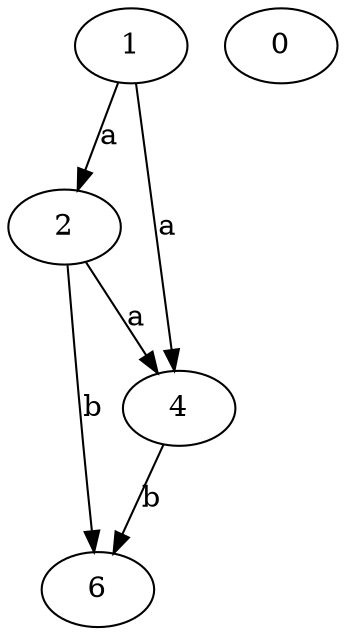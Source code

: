 strict digraph  {
2;
0;
4;
1;
6;
2 -> 4  [label=a];
2 -> 6  [label=b];
4 -> 6  [label=b];
1 -> 2  [label=a];
1 -> 4  [label=a];
}
